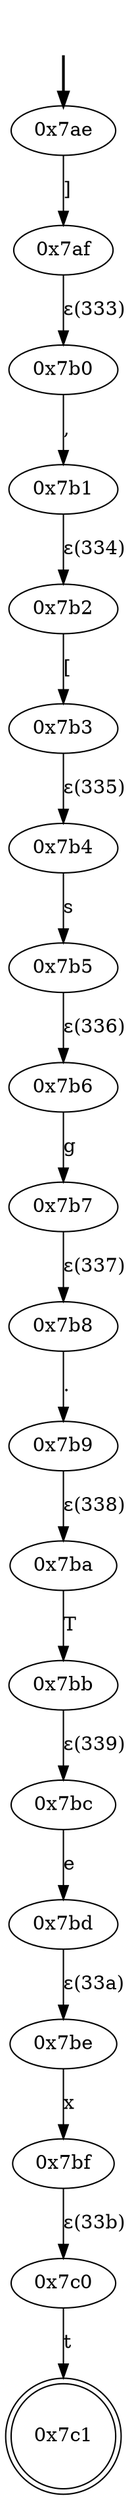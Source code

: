 digraph {
	fake [style=invisible]
	"0x7ae" [root=true]
	"0x7af"
	"0x7b0"
	"0x7b1"
	"0x7b2"
	"0x7b3"
	"0x7b4"
	"0x7b5"
	"0x7b6"
	"0x7b7"
	"0x7b8"
	"0x7b9"
	"0x7ba"
	"0x7bb"
	"0x7bc"
	"0x7bd"
	"0x7be"
	"0x7bf"
	"0x7c0"
	"0x7c1" [shape=doublecircle]
	fake -> "0x7ae" [style=bold]
	"0x7ae" -> "0x7af" [label="]"]
	"0x7b0" -> "0x7b1" [label=","]
	"0x7af" -> "0x7b0" [label="ε(333)"]
	"0x7b2" -> "0x7b3" [label="["]
	"0x7b1" -> "0x7b2" [label="ε(334)"]
	"0x7b4" -> "0x7b5" [label=s]
	"0x7b3" -> "0x7b4" [label="ε(335)"]
	"0x7b6" -> "0x7b7" [label=g]
	"0x7b5" -> "0x7b6" [label="ε(336)"]
	"0x7b8" -> "0x7b9" [label="."]
	"0x7b7" -> "0x7b8" [label="ε(337)"]
	"0x7ba" -> "0x7bb" [label=T]
	"0x7b9" -> "0x7ba" [label="ε(338)"]
	"0x7bc" -> "0x7bd" [label=e]
	"0x7bb" -> "0x7bc" [label="ε(339)"]
	"0x7be" -> "0x7bf" [label=x]
	"0x7bd" -> "0x7be" [label="ε(33a)"]
	"0x7c0" -> "0x7c1" [label=t]
	"0x7bf" -> "0x7c0" [label="ε(33b)"]
}
